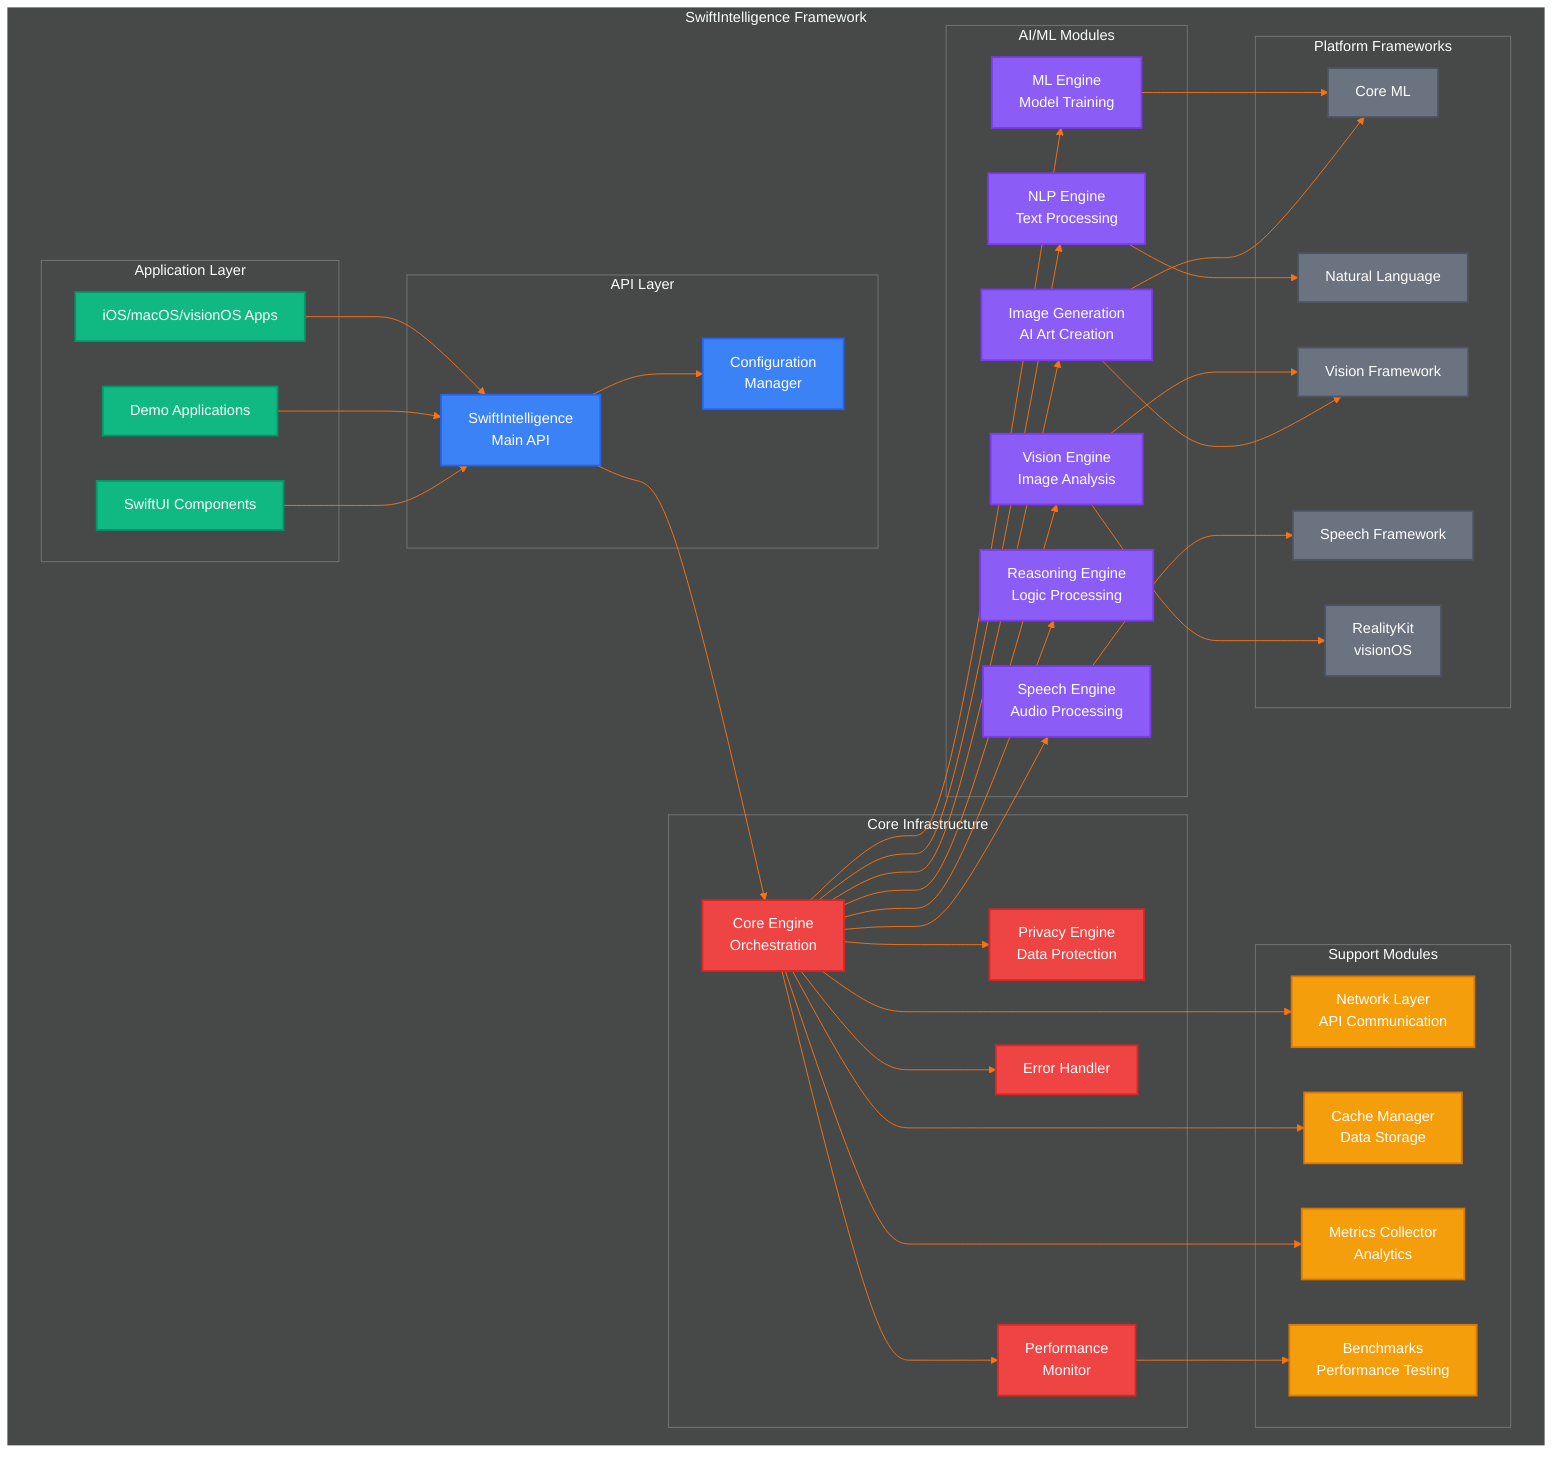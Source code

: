 %%{init: {'theme':'dark', 'themeVariables': { 'primaryColor':'#1f2937', 'primaryTextColor':'#fff', 'primaryBorderColor':'#7C3AED', 'lineColor':'#F97316', 'secondaryColor':'#1e293b', 'tertiaryColor':'#334155'}}}%%

graph TB
    %% SwiftIntelligence Framework Architecture
    
    subgraph "SwiftIntelligence Framework"
        subgraph "Application Layer"
            APP[iOS/macOS/visionOS Apps]
            DEMO[Demo Applications]
            UI[SwiftUI Components]
        end
        
        subgraph "API Layer"
            MAIN[SwiftIntelligence<br/>Main API]
            CONFIG[Configuration<br/>Manager]
        end
        
        subgraph "AI/ML Modules"
            NLP[NLP Engine<br/>Text Processing]
            VISION[Vision Engine<br/>Image Analysis]
            SPEECH[Speech Engine<br/>Audio Processing]
            ML[ML Engine<br/>Model Training]
            REASON[Reasoning Engine<br/>Logic Processing]
            IMAGEGEN[Image Generation<br/>AI Art Creation]
        end
        
        subgraph "Core Infrastructure"
            CORE[Core Engine<br/>Orchestration]
            PRIVACY[Privacy Engine<br/>Data Protection]
            PERF[Performance<br/>Monitor]
            ERROR[Error Handler]
        end
        
        subgraph "Support Modules"
            NETWORK[Network Layer<br/>API Communication]
            CACHE[Cache Manager<br/>Data Storage]
            METRICS[Metrics Collector<br/>Analytics]
            BENCH[Benchmarks<br/>Performance Testing]
        end
        
        subgraph "Platform Frameworks"
            COREML[Core ML]
            VISION_FW[Vision Framework]
            NL_FW[Natural Language]
            SPEECH_FW[Speech Framework]
            REALITYKIT[RealityKit<br/>visionOS]
        end
    end
    
    %% Connections
    APP --> MAIN
    DEMO --> MAIN
    UI --> MAIN
    
    MAIN --> CONFIG
    MAIN --> CORE
    
    CORE --> NLP
    CORE --> VISION
    CORE --> SPEECH
    CORE --> ML
    CORE --> REASON
    CORE --> IMAGEGEN
    
    NLP --> NL_FW
    VISION --> VISION_FW
    SPEECH --> SPEECH_FW
    ML --> COREML
    IMAGEGEN --> VISION_FW
    IMAGEGEN --> COREML
    
    CORE --> PRIVACY
    CORE --> PERF
    CORE --> ERROR
    
    CORE --> NETWORK
    CORE --> CACHE
    CORE --> METRICS
    
    PERF --> BENCH
    
    VISION --> REALITYKIT
    
    %% Styling
    classDef appLayer fill:#10b981,stroke:#059669,stroke-width:2px,color:#fff
    classDef apiLayer fill:#3b82f6,stroke:#2563eb,stroke-width:2px,color:#fff
    classDef aiModule fill:#8b5cf6,stroke:#7c3aed,stroke-width:2px,color:#fff
    classDef coreModule fill:#ef4444,stroke:#dc2626,stroke-width:2px,color:#fff
    classDef supportModule fill:#f59e0b,stroke:#d97706,stroke-width:2px,color:#fff
    classDef platform fill:#6b7280,stroke:#4b5563,stroke-width:2px,color:#fff
    
    class APP,DEMO,UI appLayer
    class MAIN,CONFIG apiLayer
    class NLP,VISION,SPEECH,ML,REASON,IMAGEGEN aiModule
    class CORE,PRIVACY,PERF,ERROR coreModule
    class NETWORK,CACHE,METRICS,BENCH supportModule
    class COREML,VISION_FW,NL_FW,SPEECH_FW,REALITYKIT platform